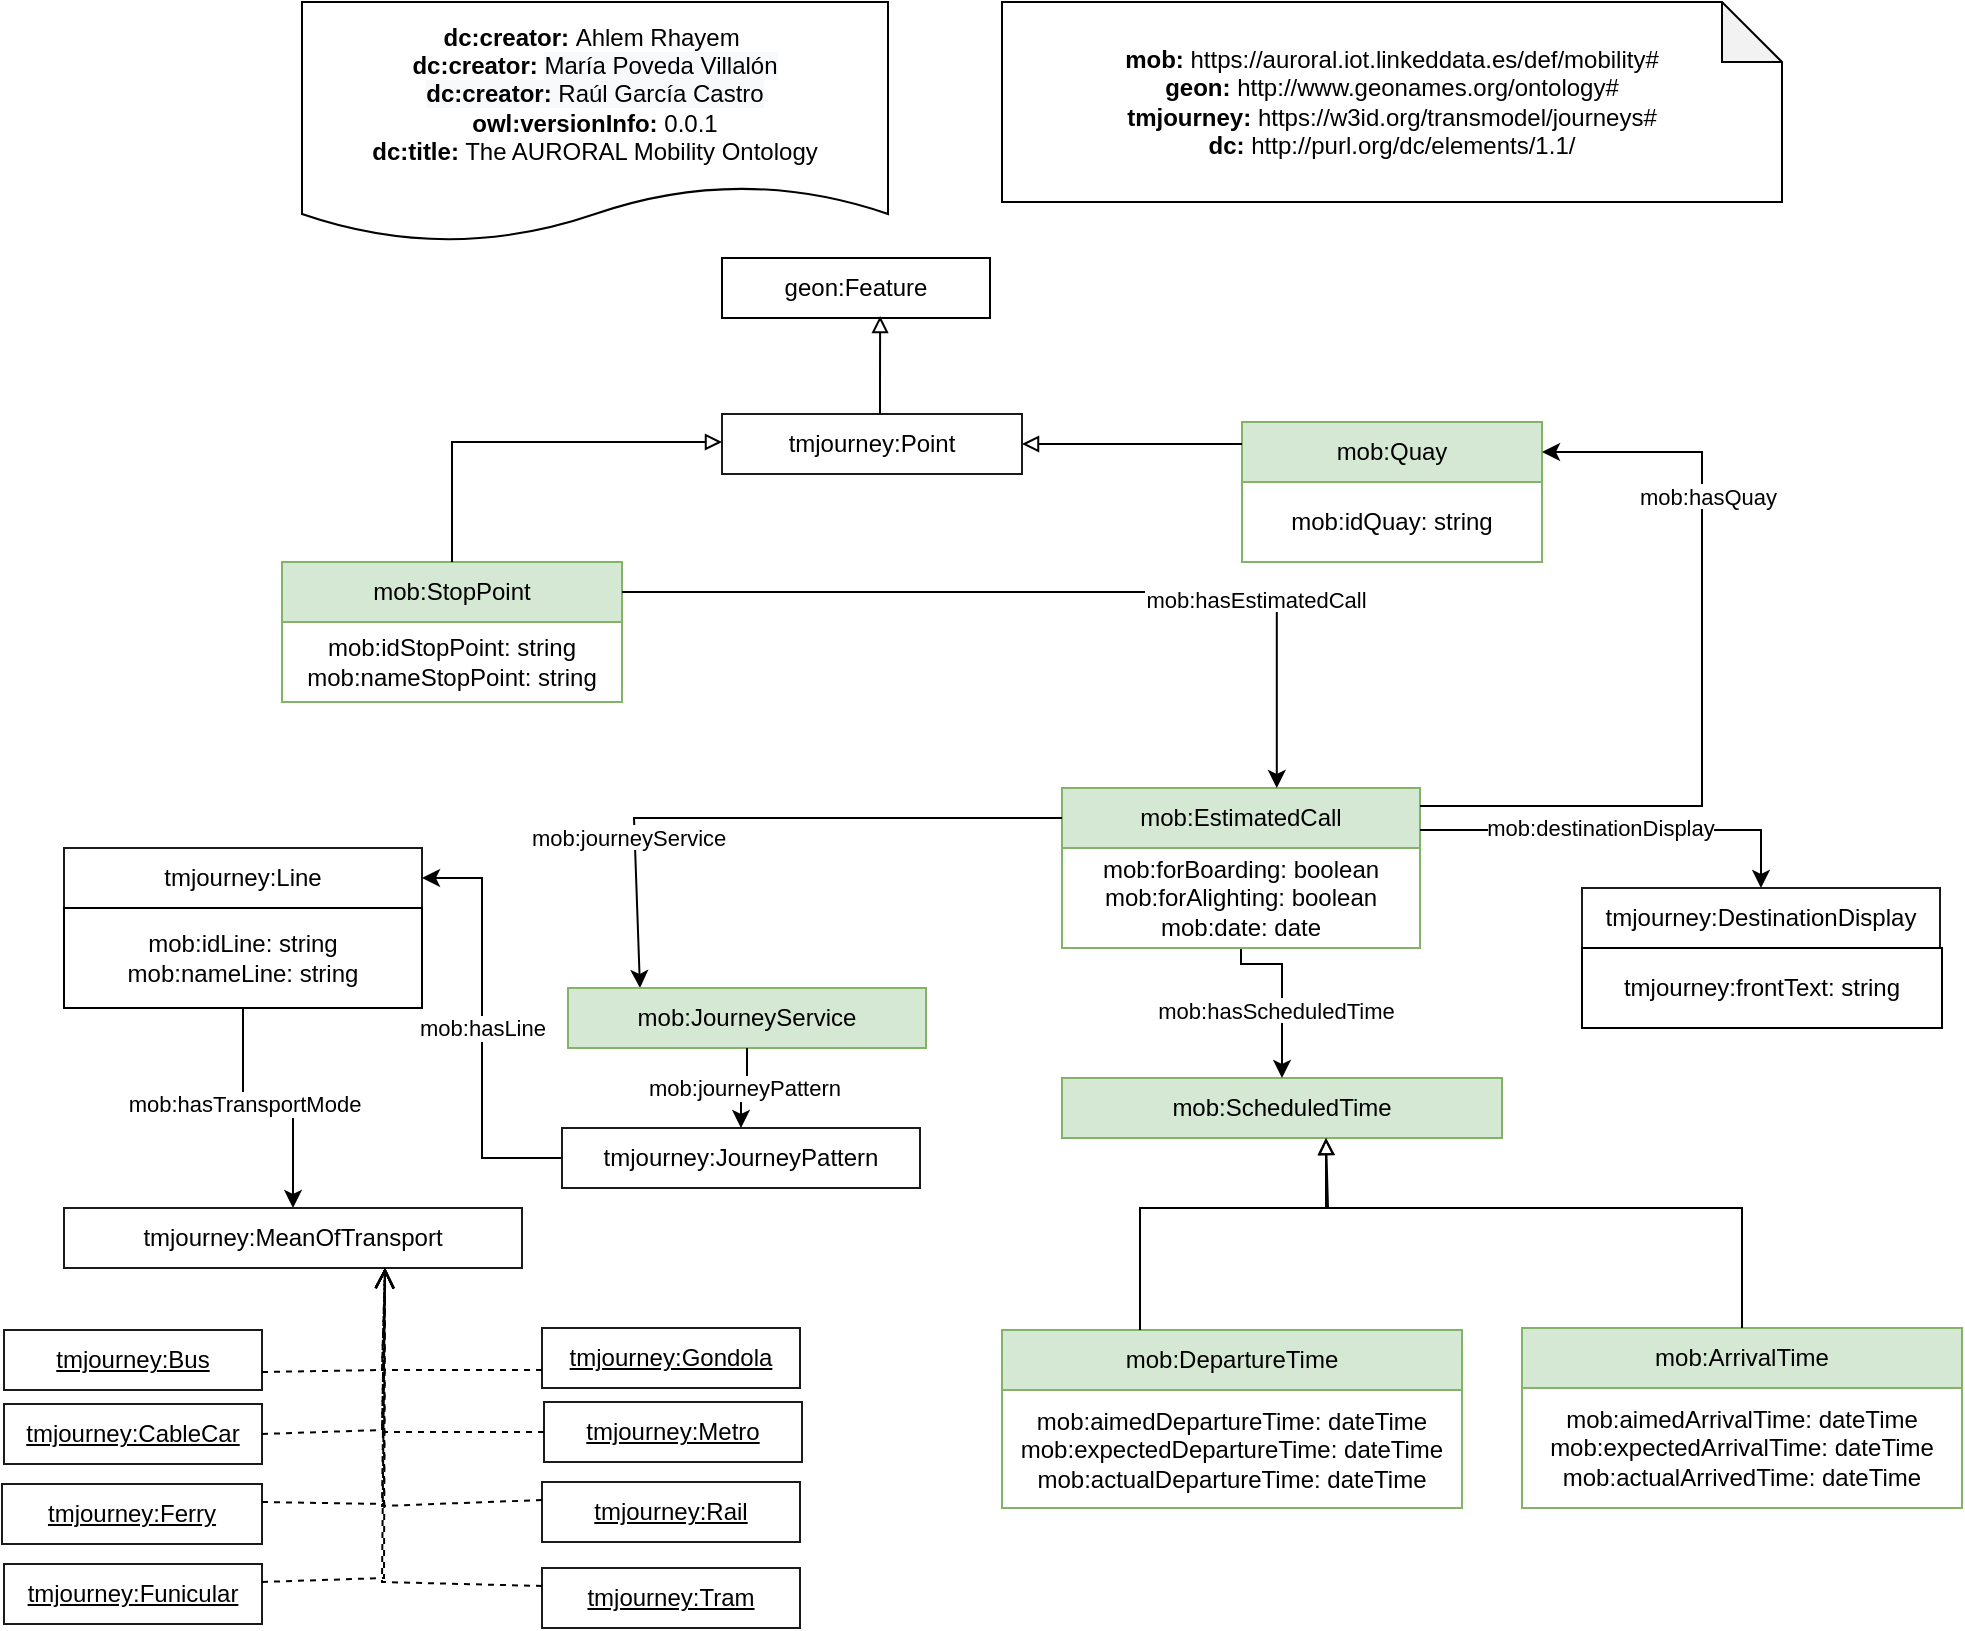 <mxfile version="13.9.9" type="device"><diagram id="2FBA703fzT1AzEDHi156" name="Page-1"><mxGraphModel dx="1326" dy="1726" grid="1" gridSize="10" guides="1" tooltips="1" connect="1" arrows="1" fold="1" page="1" pageScale="1" pageWidth="850" pageHeight="1100" math="0" shadow="0"><root><mxCell id="0"/><mxCell id="1" parent="0"/><mxCell id="R_YtMdiZFJcGjvR6Em4J-18" value="mob:EstimatedCall" style="rounded=0;whiteSpace=wrap;html=1;snapToPoint=1;points=[[0.1,0],[0.2,0],[0.3,0],[0.4,0],[0.5,0],[0.6,0],[0.7,0],[0.8,0],[0.9,0],[0,0.1],[0,0.3],[0,0.5],[0,0.7],[0,0.9],[0.1,1],[0.2,1],[0.3,1],[0.4,1],[0.5,1],[0.6,1],[0.7,1],[0.8,1],[0.9,1],[1,0.1],[1,0.3],[1,0.5],[1,0.7],[1,0.9]];fillColor=#d5e8d4;strokeColor=#82B366;" parent="1" vertex="1"><mxGeometry x="530" y="273.0" width="179" height="30" as="geometry"/></mxCell><mxCell id="R_YtMdiZFJcGjvR6Em4J-19" value="mob:StopPoint" style="rounded=0;whiteSpace=wrap;html=1;fillColor=#d5e8d4;strokeColor=#82b366;" parent="1" vertex="1"><mxGeometry x="140" y="160" width="170" height="30" as="geometry"/></mxCell><mxCell id="fcSz_6_OTniCgQvrrrVf-1" value="mob:idStopPoint: string&lt;br&gt;mob:nameStopPoint: string" style="rounded=0;whiteSpace=wrap;html=1;snapToPoint=1;points=[[0.1,0],[0.2,0],[0.3,0],[0.4,0],[0.5,0],[0.6,0],[0.7,0],[0.8,0],[0.9,0],[0,0.1],[0,0.3],[0,0.5],[0,0.7],[0,0.9],[0.1,1],[0.2,1],[0.3,1],[0.4,1],[0.5,1],[0.6,1],[0.7,1],[0.8,1],[0.9,1],[1,0.1],[1,0.3],[1,0.5],[1,0.7],[1,0.9]];strokeColor=#82B366;" parent="1" vertex="1"><mxGeometry x="140" y="190" width="170" height="40" as="geometry"/></mxCell><mxCell id="fcSz_6_OTniCgQvrrrVf-4" value="geon:Feature" style="rounded=0;whiteSpace=wrap;html=1;" parent="1" vertex="1"><mxGeometry x="360" y="8" width="134" height="30" as="geometry"/></mxCell><mxCell id="fcSz_6_OTniCgQvrrrVf-6" value="mob:ScheduledTime" style="rounded=0;whiteSpace=wrap;html=1;snapToPoint=1;points=[[0.1,0],[0.2,0],[0.3,0],[0.4,0],[0.5,0],[0.6,0],[0.7,0],[0.8,0],[0.9,0],[0,0.1],[0,0.3],[0,0.5],[0,0.7],[0,0.9],[0.1,1],[0.2,1],[0.3,1],[0.4,1],[0.5,1],[0.6,1],[0.7,1],[0.8,1],[0.9,1],[1,0.1],[1,0.3],[1,0.5],[1,0.7],[1,0.9]];fillColor=#d5e8d4;strokeColor=#82b366;" parent="1" vertex="1"><mxGeometry x="530" y="418" width="220" height="30" as="geometry"/></mxCell><mxCell id="fcSz_6_OTniCgQvrrrVf-7" value="mob:aimedArrivalTime: dateTime&lt;br&gt;mob:expectedArrivalTime: dateTime&lt;br&gt;mob:actualArrivedTime: dateTime" style="rounded=0;whiteSpace=wrap;html=1;snapToPoint=1;points=[[0.1,0],[0.2,0],[0.3,0],[0.4,0],[0.5,0],[0.6,0],[0.7,0],[0.8,0],[0.9,0],[0,0.1],[0,0.3],[0,0.5],[0,0.7],[0,0.9],[0.1,1],[0.2,1],[0.3,1],[0.4,1],[0.5,1],[0.6,1],[0.7,1],[0.8,1],[0.9,1],[1,0.1],[1,0.3],[1,0.5],[1,0.7],[1,0.9]];strokeColor=#82B366;" parent="1" vertex="1"><mxGeometry x="760" y="573" width="220" height="60" as="geometry"/></mxCell><mxCell id="fcSz_6_OTniCgQvrrrVf-8" style="edgeStyle=orthogonalEdgeStyle;rounded=0;orthogonalLoop=1;jettySize=auto;html=1;fontSize=11;endArrow=classic;endFill=1;" parent="1" source="R_YtMdiZFJcGjvR6Em4J-18" target="fcSz_6_OTniCgQvrrrVf-6" edge="1"><mxGeometry relative="1" as="geometry"><mxPoint x="788.5" y="323" as="sourcePoint"/><mxPoint x="705.5" y="375.5" as="targetPoint"/><Array as="points"><mxPoint x="620" y="361"/></Array></mxGeometry></mxCell><mxCell id="fcSz_6_OTniCgQvrrrVf-9" value="mob:hasScheduledTime" style="edgeLabel;align=center;verticalAlign=middle;resizable=0;points=[];fontSize=11;" parent="fcSz_6_OTniCgQvrrrVf-8" vertex="1" connectable="0"><mxGeometry x="0.491" y="-3" relative="1" as="geometry"><mxPoint as="offset"/></mxGeometry></mxCell><mxCell id="fcSz_6_OTniCgQvrrrVf-10" value="tmjourney:Line" style="rounded=0;whiteSpace=wrap;html=1;snapToPoint=1;points=[[0.1,0],[0.2,0],[0.3,0],[0.4,0],[0.5,0],[0.6,0],[0.7,0],[0.8,0],[0.9,0],[0,0.1],[0,0.3],[0,0.5],[0,0.7],[0,0.9],[0.1,1],[0.2,1],[0.3,1],[0.4,1],[0.5,1],[0.6,1],[0.7,1],[0.8,1],[0.9,1],[1,0.1],[1,0.3],[1,0.5],[1,0.7],[1,0.9]];fillColor=#FFFFFF;strokeColor=#1A1A1A;" parent="1" vertex="1"><mxGeometry x="31" y="303.0" width="179" height="30" as="geometry"/></mxCell><mxCell id="fcSz_6_OTniCgQvrrrVf-42" value="" style="edgeStyle=orthogonalEdgeStyle;rounded=0;orthogonalLoop=1;jettySize=auto;html=1;" parent="1" source="fcSz_6_OTniCgQvrrrVf-15" target="fcSz_6_OTniCgQvrrrVf-39" edge="1"><mxGeometry relative="1" as="geometry"/></mxCell><mxCell id="fcSz_6_OTniCgQvrrrVf-43" value="mob:hasTransportMode" style="edgeLabel;html=1;align=center;verticalAlign=middle;resizable=0;points=[];" parent="fcSz_6_OTniCgQvrrrVf-42" vertex="1" connectable="0"><mxGeometry x="-0.2" y="2" relative="1" as="geometry"><mxPoint as="offset"/></mxGeometry></mxCell><mxCell id="fcSz_6_OTniCgQvrrrVf-15" value="mob:idLine: string&lt;br&gt;mob:nameLine: string" style="rounded=0;whiteSpace=wrap;html=1;snapToPoint=1;points=[[0.1,0],[0.2,0],[0.3,0],[0.4,0],[0.5,0],[0.6,0],[0.7,0],[0.8,0],[0.9,0],[0,0.1],[0,0.3],[0,0.5],[0,0.7],[0,0.9],[0.1,1],[0.2,1],[0.3,1],[0.4,1],[0.5,1],[0.6,1],[0.7,1],[0.8,1],[0.9,1],[1,0.1],[1,0.3],[1,0.5],[1,0.7],[1,0.9]];" parent="1" vertex="1"><mxGeometry x="31" y="333" width="179" height="50" as="geometry"/></mxCell><mxCell id="fcSz_6_OTniCgQvrrrVf-22" value="mob:hasLine" style="edgeStyle=orthogonalEdgeStyle;rounded=0;orthogonalLoop=1;jettySize=auto;html=1;" parent="1" source="fcSz_6_OTniCgQvrrrVf-16" target="fcSz_6_OTniCgQvrrrVf-10" edge="1"><mxGeometry relative="1" as="geometry"><mxPoint x="180" y="383" as="targetPoint"/><Array as="points"><mxPoint x="240" y="458"/><mxPoint x="240" y="318"/></Array></mxGeometry></mxCell><mxCell id="fcSz_6_OTniCgQvrrrVf-16" value="tmjourney:JourneyPattern" style="rounded=0;whiteSpace=wrap;html=1;snapToPoint=1;points=[[0.1,0],[0.2,0],[0.3,0],[0.4,0],[0.5,0],[0.6,0],[0.7,0],[0.8,0],[0.9,0],[0,0.1],[0,0.3],[0,0.5],[0,0.7],[0,0.9],[0.1,1],[0.2,1],[0.3,1],[0.4,1],[0.5,1],[0.6,1],[0.7,1],[0.8,1],[0.9,1],[1,0.1],[1,0.3],[1,0.5],[1,0.7],[1,0.9]];fillColor=#FFFFFF;strokeColor=#1A1A1A;" parent="1" vertex="1"><mxGeometry x="280" y="443.0" width="179" height="30" as="geometry"/></mxCell><mxCell id="fcSz_6_OTniCgQvrrrVf-19" value="mob:forBoarding: boolean&lt;br&gt;mob:forAlighting: boolean&lt;br&gt;mob:date: date" style="rounded=0;whiteSpace=wrap;html=1;snapToPoint=1;points=[[0.1,0],[0.2,0],[0.3,0],[0.4,0],[0.5,0],[0.6,0],[0.7,0],[0.8,0],[0.9,0],[0,0.1],[0,0.3],[0,0.5],[0,0.7],[0,0.9],[0.1,1],[0.2,1],[0.3,1],[0.4,1],[0.5,1],[0.6,1],[0.7,1],[0.8,1],[0.9,1],[1,0.1],[1,0.3],[1,0.5],[1,0.7],[1,0.9]];strokeColor=#82B366;" parent="1" vertex="1"><mxGeometry x="530" y="303" width="179" height="50" as="geometry"/></mxCell><mxCell id="fcSz_6_OTniCgQvrrrVf-20" value="" style="edgeStyle=orthogonalEdgeStyle;rounded=0;orthogonalLoop=1;jettySize=auto;html=1;entryX=0.5;entryY=0;entryDx=0;entryDy=0;exitX=1;exitY=0.7;exitDx=0;exitDy=0;" parent="1" source="R_YtMdiZFJcGjvR6Em4J-18" target="fcSz_6_OTniCgQvrrrVf-36" edge="1"><mxGeometry relative="1" as="geometry"><mxPoint x="-30" y="383" as="sourcePoint"/><mxPoint x="43.4" y="433" as="targetPoint"/><Array as="points"><mxPoint x="880" y="294"/></Array></mxGeometry></mxCell><mxCell id="fcSz_6_OTniCgQvrrrVf-21" value="mob:destinationDisplay" style="edgeLabel;html=1;align=center;verticalAlign=middle;resizable=0;points=[];" parent="fcSz_6_OTniCgQvrrrVf-20" vertex="1" connectable="0"><mxGeometry x="-0.096" y="1" relative="1" as="geometry"><mxPoint as="offset"/></mxGeometry></mxCell><mxCell id="fcSz_6_OTniCgQvrrrVf-23" value="tmjourney:Point" style="rounded=0;whiteSpace=wrap;html=1;fillColor=#FFFFFF;strokeColor=#1A1A1A;" parent="1" vertex="1"><mxGeometry x="360" y="86" width="150" height="30" as="geometry"/></mxCell><mxCell id="fcSz_6_OTniCgQvrrrVf-24" value="mob:Quay" style="rounded=0;whiteSpace=wrap;html=1;fillColor=#d5e8d4;strokeColor=#82b366;" parent="1" vertex="1"><mxGeometry x="620" y="90" width="150" height="30" as="geometry"/></mxCell><mxCell id="fcSz_6_OTniCgQvrrrVf-25" style="edgeStyle=orthogonalEdgeStyle;rounded=0;orthogonalLoop=1;jettySize=auto;html=1;fontSize=11;endArrow=block;endFill=0;" parent="1" source="R_YtMdiZFJcGjvR6Em4J-19" target="fcSz_6_OTniCgQvrrrVf-23" edge="1"><mxGeometry relative="1" as="geometry"><mxPoint x="250" y="60" as="targetPoint"/><mxPoint x="425" y="145" as="sourcePoint"/><Array as="points"><mxPoint x="411" y="100"/><mxPoint x="411" y="100"/></Array></mxGeometry></mxCell><mxCell id="fcSz_6_OTniCgQvrrrVf-26" style="edgeStyle=orthogonalEdgeStyle;rounded=0;orthogonalLoop=1;jettySize=auto;html=1;fontSize=11;endArrow=block;endFill=0;" parent="1" source="fcSz_6_OTniCgQvrrrVf-24" target="fcSz_6_OTniCgQvrrrVf-23" edge="1"><mxGeometry relative="1" as="geometry"><mxPoint x="370" y="55" as="targetPoint"/><mxPoint x="421" y="240" as="sourcePoint"/><Array as="points"><mxPoint x="570" y="101"/><mxPoint x="570" y="101"/></Array></mxGeometry></mxCell><mxCell id="fcSz_6_OTniCgQvrrrVf-28" style="edgeStyle=orthogonalEdgeStyle;rounded=0;orthogonalLoop=1;jettySize=auto;html=1;fontSize=11;endArrow=block;endFill=0;entryX=0.59;entryY=0.967;entryDx=0;entryDy=0;entryPerimeter=0;" parent="1" source="fcSz_6_OTniCgQvrrrVf-23" target="fcSz_6_OTniCgQvrrrVf-4" edge="1"><mxGeometry relative="1" as="geometry"><mxPoint x="520" y="60" as="targetPoint"/><mxPoint x="590" y="130" as="sourcePoint"/><Array as="points"><mxPoint x="439" y="70"/><mxPoint x="439" y="70"/></Array></mxGeometry></mxCell><mxCell id="fcSz_6_OTniCgQvrrrVf-29" style="edgeStyle=orthogonalEdgeStyle;rounded=0;orthogonalLoop=1;jettySize=auto;html=1;fontSize=11;endArrow=classic;endFill=1;entryX=0.6;entryY=0;entryDx=0;entryDy=0;" parent="1" source="R_YtMdiZFJcGjvR6Em4J-19" target="R_YtMdiZFJcGjvR6Em4J-18" edge="1"><mxGeometry relative="1" as="geometry"><mxPoint x="630" y="203" as="sourcePoint"/><mxPoint x="650" y="318" as="targetPoint"/><Array as="points"><mxPoint x="637" y="175"/></Array></mxGeometry></mxCell><mxCell id="fcSz_6_OTniCgQvrrrVf-30" value="mob:hasEstimatedCall" style="edgeLabel;align=center;verticalAlign=middle;resizable=0;points=[];fontSize=11;" parent="fcSz_6_OTniCgQvrrrVf-29" vertex="1" connectable="0"><mxGeometry x="0.491" y="-3" relative="1" as="geometry"><mxPoint as="offset"/></mxGeometry></mxCell><mxCell id="fcSz_6_OTniCgQvrrrVf-31" style="edgeStyle=orthogonalEdgeStyle;rounded=0;orthogonalLoop=1;jettySize=auto;html=1;fontSize=11;endArrow=classic;endFill=1;entryX=1;entryY=0.5;entryDx=0;entryDy=0;exitX=1;exitY=0.3;exitDx=0;exitDy=0;" parent="1" source="R_YtMdiZFJcGjvR6Em4J-18" target="fcSz_6_OTniCgQvrrrVf-24" edge="1"><mxGeometry relative="1" as="geometry"><mxPoint x="490" y="255" as="sourcePoint"/><mxPoint x="647.4" y="340" as="targetPoint"/><Array as="points"><mxPoint x="850" y="282"/><mxPoint x="850" y="105"/></Array></mxGeometry></mxCell><mxCell id="fcSz_6_OTniCgQvrrrVf-32" value="mob:hasQuay" style="edgeLabel;align=center;verticalAlign=middle;resizable=0;points=[];fontSize=11;" parent="fcSz_6_OTniCgQvrrrVf-31" vertex="1" connectable="0"><mxGeometry x="0.491" y="-3" relative="1" as="geometry"><mxPoint as="offset"/></mxGeometry></mxCell><mxCell id="fcSz_6_OTniCgQvrrrVf-33" style="edgeStyle=orthogonalEdgeStyle;rounded=0;orthogonalLoop=1;jettySize=auto;html=1;fontSize=11;endArrow=classic;endFill=1;exitX=0;exitY=0.5;exitDx=0;exitDy=0;" parent="1" source="R_YtMdiZFJcGjvR6Em4J-18" target="fcSz_6_OTniCgQvrrrVf-35" edge="1"><mxGeometry relative="1" as="geometry"><mxPoint x="352.6" y="333" as="sourcePoint"/><mxPoint x="316" y="373" as="targetPoint"/><Array as="points"><mxPoint x="316" y="288"/></Array></mxGeometry></mxCell><mxCell id="fcSz_6_OTniCgQvrrrVf-34" value="mob:journeyService" style="edgeLabel;align=center;verticalAlign=middle;resizable=0;points=[];fontSize=11;" parent="fcSz_6_OTniCgQvrrrVf-33" vertex="1" connectable="0"><mxGeometry x="0.491" y="-3" relative="1" as="geometry"><mxPoint as="offset"/></mxGeometry></mxCell><mxCell id="fcSz_6_OTniCgQvrrrVf-35" value="mob:JourneyService" style="rounded=0;whiteSpace=wrap;html=1;snapToPoint=1;points=[[0.1,0],[0.2,0],[0.3,0],[0.4,0],[0.5,0],[0.6,0],[0.7,0],[0.8,0],[0.9,0],[0,0.1],[0,0.3],[0,0.5],[0,0.7],[0,0.9],[0.1,1],[0.2,1],[0.3,1],[0.4,1],[0.5,1],[0.6,1],[0.7,1],[0.8,1],[0.9,1],[1,0.1],[1,0.3],[1,0.5],[1,0.7],[1,0.9]];fillColor=#d5e8d4;strokeColor=#82b366;" parent="1" vertex="1"><mxGeometry x="283" y="373.0" width="179" height="30" as="geometry"/></mxCell><mxCell id="fcSz_6_OTniCgQvrrrVf-36" value="tmjourney:DestinationDisplay" style="rounded=0;whiteSpace=wrap;html=1;snapToPoint=1;points=[[0.1,0],[0.2,0],[0.3,0],[0.4,0],[0.5,0],[0.6,0],[0.7,0],[0.8,0],[0.9,0],[0,0.1],[0,0.3],[0,0.5],[0,0.7],[0,0.9],[0.1,1],[0.2,1],[0.3,1],[0.4,1],[0.5,1],[0.6,1],[0.7,1],[0.8,1],[0.9,1],[1,0.1],[1,0.3],[1,0.5],[1,0.7],[1,0.9]];fillColor=#FFFFFF;strokeColor=#1A1A1A;" parent="1" vertex="1"><mxGeometry x="790" y="323.0" width="179" height="30" as="geometry"/></mxCell><mxCell id="fcSz_6_OTniCgQvrrrVf-37" value="tmjourney:frontText: string" style="rounded=0;whiteSpace=wrap;html=1;snapToPoint=1;points=[[0.1,0],[0.2,0],[0.3,0],[0.4,0],[0.5,0],[0.6,0],[0.7,0],[0.8,0],[0.9,0],[0,0.1],[0,0.3],[0,0.5],[0,0.7],[0,0.9],[0.1,1],[0.2,1],[0.3,1],[0.4,1],[0.5,1],[0.6,1],[0.7,1],[0.8,1],[0.9,1],[1,0.1],[1,0.3],[1,0.5],[1,0.7],[1,0.9]];" parent="1" vertex="1"><mxGeometry x="790" y="353" width="180" height="40" as="geometry"/></mxCell><mxCell id="fcSz_6_OTniCgQvrrrVf-38" value="mob:journeyPattern" style="edgeStyle=orthogonalEdgeStyle;rounded=0;orthogonalLoop=1;jettySize=auto;html=1;exitX=0.5;exitY=1;exitDx=0;exitDy=0;" parent="1" source="fcSz_6_OTniCgQvrrrVf-35" target="fcSz_6_OTniCgQvrrrVf-16" edge="1"><mxGeometry relative="1" as="geometry"><mxPoint x="290" y="468" as="sourcePoint"/><mxPoint x="190" y="393" as="targetPoint"/><Array as="points"/></mxGeometry></mxCell><mxCell id="fcSz_6_OTniCgQvrrrVf-39" value="tmjourney:MeanOfTransport" style="rounded=0;whiteSpace=wrap;html=1;snapToPoint=1;points=[[0.1,0],[0.2,0],[0.3,0],[0.4,0],[0.5,0],[0.6,0],[0.7,0],[0.8,0],[0.9,0],[0,0.1],[0,0.3],[0,0.5],[0,0.7],[0,0.9],[0.1,1],[0.2,1],[0.3,1],[0.4,1],[0.5,1],[0.6,1],[0.7,1],[0.8,1],[0.9,1],[1,0.1],[1,0.3],[1,0.5],[1,0.7],[1,0.9]];fillColor=#FFFFFF;strokeColor=#1A1A1A;" parent="1" vertex="1"><mxGeometry x="31" y="483" width="229" height="30" as="geometry"/></mxCell><mxCell id="fcSz_6_OTniCgQvrrrVf-40" value="mob:idQuay: string" style="rounded=0;whiteSpace=wrap;html=1;snapToPoint=1;points=[[0.1,0],[0.2,0],[0.3,0],[0.4,0],[0.5,0],[0.6,0],[0.7,0],[0.8,0],[0.9,0],[0,0.1],[0,0.3],[0,0.5],[0,0.7],[0,0.9],[0.1,1],[0.2,1],[0.3,1],[0.4,1],[0.5,1],[0.6,1],[0.7,1],[0.8,1],[0.9,1],[1,0.1],[1,0.3],[1,0.5],[1,0.7],[1,0.9]];strokeColor=#82B366;" parent="1" vertex="1"><mxGeometry x="620" y="120" width="150" height="40" as="geometry"/></mxCell><mxCell id="xMN9a1amkkjocRfLm9ea-1" value="mob:ArrivalTime" style="rounded=0;whiteSpace=wrap;html=1;snapToPoint=1;points=[[0.1,0],[0.2,0],[0.3,0],[0.4,0],[0.5,0],[0.6,0],[0.7,0],[0.8,0],[0.9,0],[0,0.1],[0,0.3],[0,0.5],[0,0.7],[0,0.9],[0.1,1],[0.2,1],[0.3,1],[0.4,1],[0.5,1],[0.6,1],[0.7,1],[0.8,1],[0.9,1],[1,0.1],[1,0.3],[1,0.5],[1,0.7],[1,0.9]];fillColor=#d5e8d4;strokeColor=#82b366;" parent="1" vertex="1"><mxGeometry x="760" y="543" width="220" height="30" as="geometry"/></mxCell><mxCell id="xMN9a1amkkjocRfLm9ea-2" value="mob:DepartureTime" style="rounded=0;whiteSpace=wrap;html=1;snapToPoint=1;points=[[0.1,0],[0.2,0],[0.3,0],[0.4,0],[0.5,0],[0.6,0],[0.7,0],[0.8,0],[0.9,0],[0,0.1],[0,0.3],[0,0.5],[0,0.7],[0,0.9],[0.1,1],[0.2,1],[0.3,1],[0.4,1],[0.5,1],[0.6,1],[0.7,1],[0.8,1],[0.9,1],[1,0.1],[1,0.3],[1,0.5],[1,0.7],[1,0.9]];fillColor=#d5e8d4;strokeColor=#82b366;" parent="1" vertex="1"><mxGeometry x="500" y="544" width="230" height="30" as="geometry"/></mxCell><mxCell id="xMN9a1amkkjocRfLm9ea-3" style="edgeStyle=orthogonalEdgeStyle;rounded=0;orthogonalLoop=1;jettySize=auto;html=1;fontSize=11;endArrow=block;endFill=0;exitX=0.5;exitY=0;exitDx=0;exitDy=0;" parent="1" source="xMN9a1amkkjocRfLm9ea-1" target="fcSz_6_OTniCgQvrrrVf-6" edge="1"><mxGeometry relative="1" as="geometry"><mxPoint x="740" y="473" as="targetPoint"/><mxPoint x="850" y="473" as="sourcePoint"/><Array as="points"><mxPoint x="870" y="483"/><mxPoint x="663" y="483"/></Array></mxGeometry></mxCell><mxCell id="xMN9a1amkkjocRfLm9ea-5" style="edgeStyle=orthogonalEdgeStyle;rounded=0;orthogonalLoop=1;jettySize=auto;html=1;fontSize=11;endArrow=block;endFill=0;entryX=0.6;entryY=1;entryDx=0;entryDy=0;exitX=0.3;exitY=0;exitDx=0;exitDy=0;" parent="1" source="xMN9a1amkkjocRfLm9ea-2" target="fcSz_6_OTniCgQvrrrVf-6" edge="1"><mxGeometry relative="1" as="geometry"><mxPoint x="463.04" y="443.0" as="targetPoint"/><mxPoint x="564" y="543" as="sourcePoint"/><Array as="points"><mxPoint x="569" y="483"/><mxPoint x="662" y="483"/></Array></mxGeometry></mxCell><mxCell id="xMN9a1amkkjocRfLm9ea-6" value="mob:aimedDepartureTime: dateTime&lt;br&gt;mob:expectedDepartureTime: dateTime&lt;br&gt;mob:actualDepartureTime: dateTime" style="rounded=0;whiteSpace=wrap;html=1;snapToPoint=1;points=[[0.1,0],[0.2,0],[0.3,0],[0.4,0],[0.5,0],[0.6,0],[0.7,0],[0.8,0],[0.9,0],[0,0.1],[0,0.3],[0,0.5],[0,0.7],[0,0.9],[0.1,1],[0.2,1],[0.3,1],[0.4,1],[0.5,1],[0.6,1],[0.7,1],[0.8,1],[0.9,1],[1,0.1],[1,0.3],[1,0.5],[1,0.7],[1,0.9]];strokeColor=#82B366;" parent="1" vertex="1"><mxGeometry x="500" y="574" width="230" height="59" as="geometry"/></mxCell><mxCell id="JS3Xg5dDGrHYl1Uu5zOT-1" value="&lt;u&gt;tmjourney:Bus&lt;/u&gt;" style="rounded=0;whiteSpace=wrap;html=1;snapToPoint=1;points=[[0.1,0],[0.2,0],[0.3,0],[0.4,0],[0.5,0],[0.6,0],[0.7,0],[0.8,0],[0.9,0],[0,0.1],[0,0.3],[0,0.5],[0,0.7],[0,0.9],[0.1,1],[0.2,1],[0.3,1],[0.4,1],[0.5,1],[0.6,1],[0.7,1],[0.8,1],[0.9,1],[1,0.1],[1,0.3],[1,0.5],[1,0.7],[1,0.9]];fillColor=#FFFFFF;strokeColor=#1A1A1A;" parent="1" vertex="1"><mxGeometry x="1" y="544" width="129" height="30" as="geometry"/></mxCell><mxCell id="JS3Xg5dDGrHYl1Uu5zOT-2" value="&lt;u&gt;tmjourney:CableCar&lt;/u&gt;" style="rounded=0;whiteSpace=wrap;html=1;snapToPoint=1;points=[[0.1,0],[0.2,0],[0.3,0],[0.4,0],[0.5,0],[0.6,0],[0.7,0],[0.8,0],[0.9,0],[0,0.1],[0,0.3],[0,0.5],[0,0.7],[0,0.9],[0.1,1],[0.2,1],[0.3,1],[0.4,1],[0.5,1],[0.6,1],[0.7,1],[0.8,1],[0.9,1],[1,0.1],[1,0.3],[1,0.5],[1,0.7],[1,0.9]];fillColor=#FFFFFF;strokeColor=#1A1A1A;" parent="1" vertex="1"><mxGeometry x="1" y="581" width="129" height="30" as="geometry"/></mxCell><mxCell id="JS3Xg5dDGrHYl1Uu5zOT-3" value="&lt;u&gt;tmjourney:Ferry&lt;/u&gt;" style="rounded=0;whiteSpace=wrap;html=1;snapToPoint=1;points=[[0.1,0],[0.2,0],[0.3,0],[0.4,0],[0.5,0],[0.6,0],[0.7,0],[0.8,0],[0.9,0],[0,0.1],[0,0.3],[0,0.5],[0,0.7],[0,0.9],[0.1,1],[0.2,1],[0.3,1],[0.4,1],[0.5,1],[0.6,1],[0.7,1],[0.8,1],[0.9,1],[1,0.1],[1,0.3],[1,0.5],[1,0.7],[1,0.9]];fillColor=#FFFFFF;strokeColor=#1A1A1A;" parent="1" vertex="1"><mxGeometry y="621" width="130" height="30" as="geometry"/></mxCell><mxCell id="JS3Xg5dDGrHYl1Uu5zOT-4" value="&lt;u&gt;tmjourney:Funicular&lt;/u&gt;" style="rounded=0;whiteSpace=wrap;html=1;snapToPoint=1;points=[[0.1,0],[0.2,0],[0.3,0],[0.4,0],[0.5,0],[0.6,0],[0.7,0],[0.8,0],[0.9,0],[0,0.1],[0,0.3],[0,0.5],[0,0.7],[0,0.9],[0.1,1],[0.2,1],[0.3,1],[0.4,1],[0.5,1],[0.6,1],[0.7,1],[0.8,1],[0.9,1],[1,0.1],[1,0.3],[1,0.5],[1,0.7],[1,0.9]];fillColor=#FFFFFF;strokeColor=#1A1A1A;" parent="1" vertex="1"><mxGeometry x="1" y="661" width="129" height="30" as="geometry"/></mxCell><mxCell id="JS3Xg5dDGrHYl1Uu5zOT-5" value="&lt;u&gt;tmjourney:Gondola&lt;/u&gt;" style="rounded=0;whiteSpace=wrap;html=1;snapToPoint=1;points=[[0.1,0],[0.2,0],[0.3,0],[0.4,0],[0.5,0],[0.6,0],[0.7,0],[0.8,0],[0.9,0],[0,0.1],[0,0.3],[0,0.5],[0,0.7],[0,0.9],[0.1,1],[0.2,1],[0.3,1],[0.4,1],[0.5,1],[0.6,1],[0.7,1],[0.8,1],[0.9,1],[1,0.1],[1,0.3],[1,0.5],[1,0.7],[1,0.9]];fillColor=#FFFFFF;strokeColor=#1A1A1A;" parent="1" vertex="1"><mxGeometry x="270" y="543" width="129" height="30" as="geometry"/></mxCell><mxCell id="JS3Xg5dDGrHYl1Uu5zOT-7" value="&lt;u&gt;tmjourney:Metro&lt;/u&gt;" style="rounded=0;whiteSpace=wrap;html=1;snapToPoint=1;points=[[0.1,0],[0.2,0],[0.3,0],[0.4,0],[0.5,0],[0.6,0],[0.7,0],[0.8,0],[0.9,0],[0,0.1],[0,0.3],[0,0.5],[0,0.7],[0,0.9],[0.1,1],[0.2,1],[0.3,1],[0.4,1],[0.5,1],[0.6,1],[0.7,1],[0.8,1],[0.9,1],[1,0.1],[1,0.3],[1,0.5],[1,0.7],[1,0.9]];fillColor=#FFFFFF;strokeColor=#1A1A1A;" parent="1" vertex="1"><mxGeometry x="271" y="580" width="129" height="30" as="geometry"/></mxCell><mxCell id="JS3Xg5dDGrHYl1Uu5zOT-8" value="&lt;u&gt;tmjourney:Rail&lt;/u&gt;" style="rounded=0;whiteSpace=wrap;html=1;snapToPoint=1;points=[[0.1,0],[0.2,0],[0.3,0],[0.4,0],[0.5,0],[0.6,0],[0.7,0],[0.8,0],[0.9,0],[0,0.1],[0,0.3],[0,0.5],[0,0.7],[0,0.9],[0.1,1],[0.2,1],[0.3,1],[0.4,1],[0.5,1],[0.6,1],[0.7,1],[0.8,1],[0.9,1],[1,0.1],[1,0.3],[1,0.5],[1,0.7],[1,0.9]];fillColor=#FFFFFF;strokeColor=#1A1A1A;" parent="1" vertex="1"><mxGeometry x="270" y="620" width="129" height="30" as="geometry"/></mxCell><mxCell id="JS3Xg5dDGrHYl1Uu5zOT-9" value="&lt;u&gt;tmjourney:Tram&lt;/u&gt;" style="rounded=0;whiteSpace=wrap;html=1;snapToPoint=1;points=[[0.1,0],[0.2,0],[0.3,0],[0.4,0],[0.5,0],[0.6,0],[0.7,0],[0.8,0],[0.9,0],[0,0.1],[0,0.3],[0,0.5],[0,0.7],[0,0.9],[0.1,1],[0.2,1],[0.3,1],[0.4,1],[0.5,1],[0.6,1],[0.7,1],[0.8,1],[0.9,1],[1,0.1],[1,0.3],[1,0.5],[1,0.7],[1,0.9]];fillColor=#FFFFFF;strokeColor=#1A1A1A;" parent="1" vertex="1"><mxGeometry x="270" y="663" width="129" height="30" as="geometry"/></mxCell><mxCell id="JS3Xg5dDGrHYl1Uu5zOT-18" value="" style="endArrow=open;html=1;fontColor=#000099;endFill=0;dashed=1;endSize=8;exitX=0;exitY=0.7;exitDx=0;exitDy=0;edgeStyle=orthogonalEdgeStyle;arcSize=0;" parent="1" source="JS3Xg5dDGrHYl1Uu5zOT-5" target="fcSz_6_OTniCgQvrrrVf-39" edge="1"><mxGeometry width="50" height="50" relative="1" as="geometry"><mxPoint x="227.2" y="540" as="sourcePoint"/><mxPoint x="190.0" y="506.5" as="targetPoint"/><Array as="points"><mxPoint x="190" y="564"/></Array></mxGeometry></mxCell><mxCell id="JS3Xg5dDGrHYl1Uu5zOT-20" value="" style="endArrow=open;html=1;fontColor=#000099;endFill=0;dashed=1;endSize=8;edgeStyle=orthogonalEdgeStyle;arcSize=0;" parent="1" source="JS3Xg5dDGrHYl1Uu5zOT-9" target="fcSz_6_OTniCgQvrrrVf-39" edge="1"><mxGeometry width="50" height="50" relative="1" as="geometry"><mxPoint x="270" y="672" as="sourcePoint"/><mxPoint x="191" y="621" as="targetPoint"/><Array as="points"><mxPoint x="190" y="670"/></Array></mxGeometry></mxCell><mxCell id="JS3Xg5dDGrHYl1Uu5zOT-21" value="" style="endArrow=open;html=1;fontColor=#000099;endFill=0;dashed=1;endSize=8;edgeStyle=orthogonalEdgeStyle;arcSize=0;" parent="1" source="JS3Xg5dDGrHYl1Uu5zOT-8" target="fcSz_6_OTniCgQvrrrVf-39" edge="1"><mxGeometry width="50" height="50" relative="1" as="geometry"><mxPoint x="270" y="632" as="sourcePoint"/><mxPoint x="191" y="581" as="targetPoint"/><Array as="points"><mxPoint x="190" y="632"/></Array></mxGeometry></mxCell><mxCell id="JS3Xg5dDGrHYl1Uu5zOT-22" value="" style="endArrow=open;html=1;fontColor=#000099;endFill=0;dashed=1;endSize=8;edgeStyle=orthogonalEdgeStyle;arcSize=0;" parent="1" source="JS3Xg5dDGrHYl1Uu5zOT-7" target="fcSz_6_OTniCgQvrrrVf-39" edge="1"><mxGeometry width="50" height="50" relative="1" as="geometry"><mxPoint x="270" y="595" as="sourcePoint"/><mxPoint x="191" y="544" as="targetPoint"/><Array as="points"><mxPoint x="190" y="595"/></Array></mxGeometry></mxCell><mxCell id="JS3Xg5dDGrHYl1Uu5zOT-23" value="" style="endArrow=open;html=1;fontColor=#000099;endFill=0;dashed=1;endSize=8;edgeStyle=orthogonalEdgeStyle;arcSize=0;" parent="1" source="JS3Xg5dDGrHYl1Uu5zOT-1" target="fcSz_6_OTniCgQvrrrVf-39" edge="1"><mxGeometry width="50" height="50" relative="1" as="geometry"><mxPoint x="270" y="564" as="sourcePoint"/><mxPoint x="191" y="513" as="targetPoint"/><Array as="points"><mxPoint x="190" y="564"/></Array></mxGeometry></mxCell><mxCell id="JS3Xg5dDGrHYl1Uu5zOT-24" value="" style="endArrow=open;html=1;fontColor=#000099;endFill=0;dashed=1;endSize=8;edgeStyle=orthogonalEdgeStyle;arcSize=0;" parent="1" source="JS3Xg5dDGrHYl1Uu5zOT-2" target="fcSz_6_OTniCgQvrrrVf-39" edge="1"><mxGeometry width="50" height="50" relative="1" as="geometry"><mxPoint x="130" y="595" as="sourcePoint"/><mxPoint x="191" y="543" as="targetPoint"/><Array as="points"><mxPoint x="190" y="594"/></Array></mxGeometry></mxCell><mxCell id="JS3Xg5dDGrHYl1Uu5zOT-25" value="" style="endArrow=open;html=1;fontColor=#000099;endFill=0;dashed=1;endSize=8;edgeStyle=orthogonalEdgeStyle;arcSize=0;" parent="1" source="JS3Xg5dDGrHYl1Uu5zOT-3" target="fcSz_6_OTniCgQvrrrVf-39" edge="1"><mxGeometry width="50" height="50" relative="1" as="geometry"><mxPoint x="130" y="633" as="sourcePoint"/><mxPoint x="191" y="550" as="targetPoint"/><Array as="points"><mxPoint x="191" y="631"/></Array></mxGeometry></mxCell><mxCell id="JS3Xg5dDGrHYl1Uu5zOT-26" value="" style="endArrow=open;html=1;fontColor=#000099;endFill=0;dashed=1;endSize=8;edgeStyle=orthogonalEdgeStyle;arcSize=0;" parent="1" source="JS3Xg5dDGrHYl1Uu5zOT-4" target="fcSz_6_OTniCgQvrrrVf-39" edge="1"><mxGeometry width="50" height="50" relative="1" as="geometry"><mxPoint x="130" y="667" as="sourcePoint"/><mxPoint x="191" y="550" as="targetPoint"/><Array as="points"><mxPoint x="191" y="668"/></Array></mxGeometry></mxCell><mxCell id="bwir9G2tudiAEdZGnOyu-1" value="&lt;div&gt;&lt;b&gt;mob:&lt;/b&gt; https://auroral.iot.linkeddata.es/def/mobility#&lt;/div&gt;&lt;b&gt;geon:&amp;nbsp;&lt;/b&gt;&lt;span&gt;http://www.geonames.org/ontology#&lt;br&gt;&lt;/span&gt;&lt;b&gt;tmjourney:&amp;nbsp;&lt;/b&gt;https://w3id.org/transmodel/journeys#&lt;br&gt;&lt;b&gt;dc:&amp;nbsp;&lt;/b&gt;http://purl.org/dc/elements/1.1/" style="shape=note;whiteSpace=wrap;html=1;backgroundOutline=1;darkOpacity=0.05;" parent="1" vertex="1"><mxGeometry x="500" y="-120" width="390" height="100" as="geometry"/></mxCell><mxCell id="bwir9G2tudiAEdZGnOyu-4" value="&lt;div&gt;&lt;b&gt;dc:creator:&lt;/b&gt;&amp;nbsp;Ahlem Rhayem&amp;nbsp;&lt;/div&gt;&lt;b&gt;dc:creator:&lt;/b&gt;&amp;nbsp;&lt;span style=&quot;background-color: rgb(248 , 249 , 250)&quot;&gt;María Poveda Villalón&lt;br&gt;&lt;/span&gt;&lt;span style=&quot;background-color: rgb(248 , 249 , 250)&quot;&gt;&lt;b&gt;dc:creator:&lt;/b&gt; Raúl García Castro&lt;/span&gt;&lt;span style=&quot;background-color: rgb(248 , 249 , 250)&quot;&gt;&lt;br&gt;&lt;/span&gt;&lt;div&gt;&lt;b&gt;owl:versionInfo:&lt;/b&gt; 0.0.1&lt;/div&gt;&lt;div&gt;&lt;b&gt;dc:title:&lt;/b&gt; The AURORAL Mobility Ontology&lt;/div&gt;" style="shape=document;whiteSpace=wrap;html=1;boundedLbl=1;labelBackgroundColor=#ffffff;strokeColor=#000000;fontSize=12;fontColor=#000000;size=0.233;" parent="1" vertex="1"><mxGeometry x="150" y="-120" width="293" height="120" as="geometry"/></mxCell></root></mxGraphModel></diagram></mxfile>